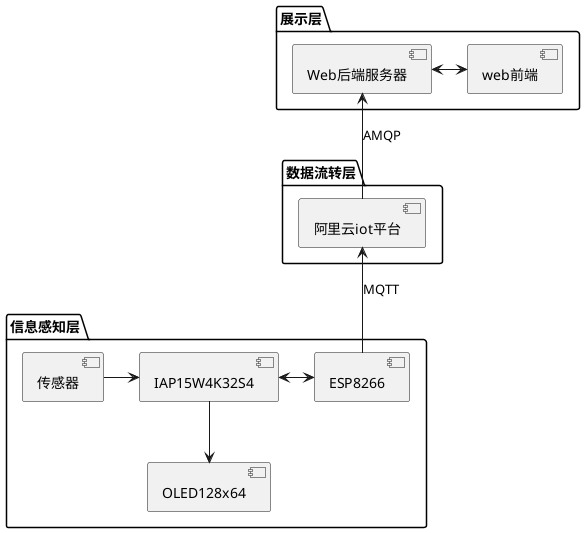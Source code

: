 @startuml 
package "信息感知层"{
    [传感器] -> [IAP15W4K32S4]
    [IAP15W4K32S4] <-> [ESP8266]
    [IAP15W4K32S4] --> [OLED128x64]
}

package "数据流转层"{
    [阿里云iot平台]
}
[阿里云iot平台] <-- [ESP8266] : MQTT

package "展示层"{
    [Web后端服务器] <-> [web前端]
}
[Web后端服务器] <-- [阿里云iot平台] : AMQP

@enduml 